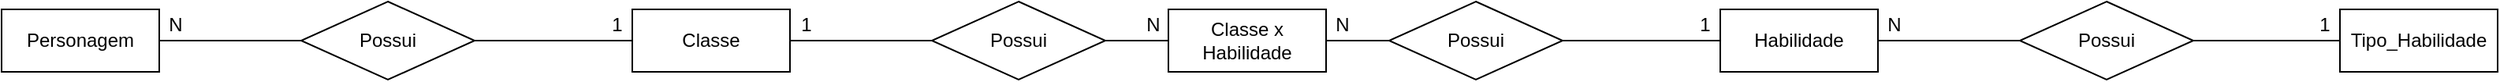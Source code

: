 <mxfile version="14.9.5" type="device" pages="2"><diagram id="bnizf2WaQJo_WJiiMsxI" name="CONCEITUAL"><mxGraphModel dx="1106" dy="673" grid="1" gridSize="10" guides="1" tooltips="1" connect="1" arrows="1" fold="1" page="1" pageScale="1" pageWidth="827" pageHeight="1169" math="0" shadow="0"><root><mxCell id="0"/><mxCell id="1" parent="0"/><mxCell id="PCd-oHR8VzwMTUZ_i9Cb-1" value="Personagem" style="whiteSpace=wrap;html=1;align=center;" parent="1" vertex="1"><mxGeometry x="40" y="165" width="100" height="40" as="geometry"/></mxCell><mxCell id="PCd-oHR8VzwMTUZ_i9Cb-2" value="Classe" style="whiteSpace=wrap;html=1;align=center;" parent="1" vertex="1"><mxGeometry x="440" y="165" width="100" height="40" as="geometry"/></mxCell><mxCell id="PCd-oHR8VzwMTUZ_i9Cb-3" value="Habilidade" style="whiteSpace=wrap;html=1;align=center;" parent="1" vertex="1"><mxGeometry x="1130" y="165" width="100" height="40" as="geometry"/></mxCell><mxCell id="PCd-oHR8VzwMTUZ_i9Cb-4" value="Tipo_Habilidade" style="whiteSpace=wrap;html=1;align=center;" parent="1" vertex="1"><mxGeometry x="1523" y="165" width="100" height="40" as="geometry"/></mxCell><mxCell id="IHk7fAK-voAjgRVRFuSs-7" value="" style="edgeStyle=orthogonalEdgeStyle;rounded=0;orthogonalLoop=1;jettySize=auto;html=1;endArrow=none;endFill=0;" parent="1" source="IHk7fAK-voAjgRVRFuSs-6" edge="1"><mxGeometry relative="1" as="geometry"><mxPoint x="140" y="185" as="targetPoint"/></mxGeometry></mxCell><mxCell id="IHk7fAK-voAjgRVRFuSs-8" value="" style="edgeStyle=orthogonalEdgeStyle;rounded=0;orthogonalLoop=1;jettySize=auto;html=1;endArrow=none;endFill=0;" parent="1" source="IHk7fAK-voAjgRVRFuSs-6" target="PCd-oHR8VzwMTUZ_i9Cb-2" edge="1"><mxGeometry relative="1" as="geometry"/></mxCell><mxCell id="IHk7fAK-voAjgRVRFuSs-6" value="Possui" style="shape=rhombus;perimeter=rhombusPerimeter;whiteSpace=wrap;html=1;align=center;" parent="1" vertex="1"><mxGeometry x="230" y="160" width="110" height="50" as="geometry"/></mxCell><mxCell id="IHk7fAK-voAjgRVRFuSs-9" value="N" style="text;html=1;align=center;verticalAlign=middle;resizable=0;points=[];autosize=1;strokeColor=none;" parent="1" vertex="1"><mxGeometry x="140" y="165" width="20" height="20" as="geometry"/></mxCell><mxCell id="IHk7fAK-voAjgRVRFuSs-11" value="1" style="text;html=1;align=center;verticalAlign=middle;resizable=0;points=[];autosize=1;strokeColor=none;" parent="1" vertex="1"><mxGeometry x="420" y="165" width="20" height="20" as="geometry"/></mxCell><mxCell id="IHk7fAK-voAjgRVRFuSs-12" value="" style="edgeStyle=orthogonalEdgeStyle;rounded=0;orthogonalLoop=1;jettySize=auto;html=1;endArrow=none;endFill=0;" parent="1" source="IHk7fAK-voAjgRVRFuSs-13" edge="1"><mxGeometry relative="1" as="geometry"><mxPoint x="540" y="185" as="targetPoint"/></mxGeometry></mxCell><mxCell id="IHk7fAK-voAjgRVRFuSs-14" value="" style="edgeStyle=orthogonalEdgeStyle;rounded=0;orthogonalLoop=1;jettySize=auto;html=1;endArrow=none;endFill=0;" parent="1" source="IHk7fAK-voAjgRVRFuSs-13" target="PCd-oHR8VzwMTUZ_i9Cb-3" edge="1"><mxGeometry relative="1" as="geometry"/></mxCell><mxCell id="IHk7fAK-voAjgRVRFuSs-13" value="Possui" style="shape=rhombus;perimeter=rhombusPerimeter;whiteSpace=wrap;html=1;align=center;" parent="1" vertex="1"><mxGeometry x="630" y="160" width="110" height="50" as="geometry"/></mxCell><mxCell id="IHk7fAK-voAjgRVRFuSs-17" value="" style="edgeStyle=orthogonalEdgeStyle;rounded=0;orthogonalLoop=1;jettySize=auto;html=1;endArrow=none;endFill=0;" parent="1" source="IHk7fAK-voAjgRVRFuSs-18" edge="1"><mxGeometry relative="1" as="geometry"><mxPoint x="1230" y="185" as="targetPoint"/></mxGeometry></mxCell><mxCell id="IHk7fAK-voAjgRVRFuSs-23" value="" style="edgeStyle=orthogonalEdgeStyle;rounded=0;orthogonalLoop=1;jettySize=auto;html=1;endArrow=none;endFill=0;" parent="1" source="IHk7fAK-voAjgRVRFuSs-18" target="PCd-oHR8VzwMTUZ_i9Cb-4" edge="1"><mxGeometry relative="1" as="geometry"><mxPoint x="1513" y="185" as="targetPoint"/></mxGeometry></mxCell><mxCell id="IHk7fAK-voAjgRVRFuSs-18" value="Possui" style="shape=rhombus;perimeter=rhombusPerimeter;whiteSpace=wrap;html=1;align=center;" parent="1" vertex="1"><mxGeometry x="1320" y="160" width="110" height="50" as="geometry"/></mxCell><mxCell id="IHk7fAK-voAjgRVRFuSs-21" value="N" style="text;html=1;align=center;verticalAlign=middle;resizable=0;points=[];autosize=1;strokeColor=none;" parent="1" vertex="1"><mxGeometry x="1230" y="165" width="20" height="20" as="geometry"/></mxCell><mxCell id="IHk7fAK-voAjgRVRFuSs-24" value="1" style="text;html=1;align=center;verticalAlign=middle;resizable=0;points=[];autosize=1;strokeColor=none;" parent="1" vertex="1"><mxGeometry x="1503" y="165" width="20" height="20" as="geometry"/></mxCell><mxCell id="bn0JB2Ntv6_ibICp1A11-1" value="Possui" style="shape=rhombus;perimeter=rhombusPerimeter;whiteSpace=wrap;html=1;align=center;" parent="1" vertex="1"><mxGeometry x="920" y="160" width="110" height="50" as="geometry"/></mxCell><mxCell id="bn0JB2Ntv6_ibICp1A11-2" value="Classe x Habilidade" style="whiteSpace=wrap;html=1;align=center;" parent="1" vertex="1"><mxGeometry x="780" y="165" width="100" height="40" as="geometry"/></mxCell><mxCell id="bn0JB2Ntv6_ibICp1A11-3" value="1" style="text;html=1;align=center;verticalAlign=middle;resizable=0;points=[];autosize=1;strokeColor=none;" parent="1" vertex="1"><mxGeometry x="540" y="165" width="20" height="20" as="geometry"/></mxCell><mxCell id="bn0JB2Ntv6_ibICp1A11-4" value="1" style="text;html=1;align=center;verticalAlign=middle;resizable=0;points=[];autosize=1;strokeColor=none;" parent="1" vertex="1"><mxGeometry x="1110" y="165" width="20" height="20" as="geometry"/></mxCell><mxCell id="bn0JB2Ntv6_ibICp1A11-5" value="N" style="text;html=1;align=center;verticalAlign=middle;resizable=0;points=[];autosize=1;strokeColor=none;" parent="1" vertex="1"><mxGeometry x="760" y="165" width="20" height="20" as="geometry"/></mxCell><mxCell id="bn0JB2Ntv6_ibICp1A11-6" value="N" style="text;html=1;align=center;verticalAlign=middle;resizable=0;points=[];autosize=1;strokeColor=none;" parent="1" vertex="1"><mxGeometry x="880" y="165" width="20" height="20" as="geometry"/></mxCell></root></mxGraphModel></diagram><diagram id="2Dqa1xBraKQ7lT4k1UqH" name="LÓGICO"><mxGraphModel dx="1106" dy="673" grid="1" gridSize="10" guides="1" tooltips="1" connect="1" arrows="1" fold="1" page="1" pageScale="1" pageWidth="827" pageHeight="1169" math="0" shadow="0"><root><mxCell id="JHY93az6OUai-_aP1GAd-0"/><mxCell id="JHY93az6OUai-_aP1GAd-1" parent="JHY93az6OUai-_aP1GAd-0"/><mxCell id="z1HSpe6j-21e2at2jCZD-0" value="Personagem" style="shape=table;startSize=30;container=1;collapsible=1;childLayout=tableLayout;fixedRows=1;rowLines=0;fontStyle=1;align=center;resizeLast=1;" parent="JHY93az6OUai-_aP1GAd-1" vertex="1"><mxGeometry x="90" y="120" width="180" height="250" as="geometry"/></mxCell><mxCell id="z1HSpe6j-21e2at2jCZD-1" value="" style="shape=partialRectangle;collapsible=0;dropTarget=0;pointerEvents=0;fillColor=none;top=0;left=0;bottom=1;right=0;points=[[0,0.5],[1,0.5]];portConstraint=eastwest;" parent="z1HSpe6j-21e2at2jCZD-0" vertex="1"><mxGeometry y="30" width="180" height="30" as="geometry"/></mxCell><mxCell id="z1HSpe6j-21e2at2jCZD-2" value="PK" style="shape=partialRectangle;connectable=0;fillColor=none;top=0;left=0;bottom=0;right=0;fontStyle=1;overflow=hidden;" parent="z1HSpe6j-21e2at2jCZD-1" vertex="1"><mxGeometry width="30" height="30" as="geometry"/></mxCell><mxCell id="z1HSpe6j-21e2at2jCZD-3" value="IdPersonagem" style="shape=partialRectangle;connectable=0;fillColor=none;top=0;left=0;bottom=0;right=0;align=left;spacingLeft=6;fontStyle=5;overflow=hidden;" parent="z1HSpe6j-21e2at2jCZD-1" vertex="1"><mxGeometry x="30" width="150" height="30" as="geometry"/></mxCell><mxCell id="WugROWnbiJYlKmLAMkWP-9" value="" style="shape=partialRectangle;collapsible=0;dropTarget=0;pointerEvents=0;fillColor=none;top=0;left=0;bottom=1;right=0;points=[[0,0.5],[1,0.5]];portConstraint=eastwest;" parent="z1HSpe6j-21e2at2jCZD-0" vertex="1"><mxGeometry y="60" width="180" height="30" as="geometry"/></mxCell><mxCell id="WugROWnbiJYlKmLAMkWP-10" value="FK" style="shape=partialRectangle;connectable=0;fillColor=none;top=0;left=0;bottom=0;right=0;fontStyle=1;overflow=hidden;" parent="WugROWnbiJYlKmLAMkWP-9" vertex="1"><mxGeometry width="30" height="30" as="geometry"/></mxCell><mxCell id="WugROWnbiJYlKmLAMkWP-11" value="IdClasse" style="shape=partialRectangle;connectable=0;fillColor=none;top=0;left=0;bottom=0;right=0;align=left;spacingLeft=6;fontStyle=5;overflow=hidden;" parent="WugROWnbiJYlKmLAMkWP-9" vertex="1"><mxGeometry x="30" width="150" height="30" as="geometry"/></mxCell><mxCell id="z1HSpe6j-21e2at2jCZD-4" value="" style="shape=partialRectangle;collapsible=0;dropTarget=0;pointerEvents=0;fillColor=none;top=0;left=0;bottom=0;right=0;points=[[0,0.5],[1,0.5]];portConstraint=eastwest;" parent="z1HSpe6j-21e2at2jCZD-0" vertex="1"><mxGeometry y="90" width="180" height="30" as="geometry"/></mxCell><mxCell id="z1HSpe6j-21e2at2jCZD-5" value="" style="shape=partialRectangle;connectable=0;fillColor=none;top=0;left=0;bottom=0;right=0;editable=1;overflow=hidden;" parent="z1HSpe6j-21e2at2jCZD-4" vertex="1"><mxGeometry width="30" height="30" as="geometry"/></mxCell><mxCell id="z1HSpe6j-21e2at2jCZD-6" value="NomePersonagem" style="shape=partialRectangle;connectable=0;fillColor=none;top=0;left=0;bottom=0;right=0;align=left;spacingLeft=6;overflow=hidden;" parent="z1HSpe6j-21e2at2jCZD-4" vertex="1"><mxGeometry x="30" width="150" height="30" as="geometry"/></mxCell><mxCell id="z1HSpe6j-21e2at2jCZD-7" value="" style="shape=partialRectangle;collapsible=0;dropTarget=0;pointerEvents=0;fillColor=none;top=0;left=0;bottom=0;right=0;points=[[0,0.5],[1,0.5]];portConstraint=eastwest;" parent="z1HSpe6j-21e2at2jCZD-0" vertex="1"><mxGeometry y="120" width="180" height="30" as="geometry"/></mxCell><mxCell id="z1HSpe6j-21e2at2jCZD-8" value="" style="shape=partialRectangle;connectable=0;fillColor=none;top=0;left=0;bottom=0;right=0;editable=1;overflow=hidden;" parent="z1HSpe6j-21e2at2jCZD-7" vertex="1"><mxGeometry width="30" height="30" as="geometry"/></mxCell><mxCell id="z1HSpe6j-21e2at2jCZD-9" value="CapacidadeMaxVida" style="shape=partialRectangle;connectable=0;fillColor=none;top=0;left=0;bottom=0;right=0;align=left;spacingLeft=6;overflow=hidden;" parent="z1HSpe6j-21e2at2jCZD-7" vertex="1"><mxGeometry x="30" width="150" height="30" as="geometry"/></mxCell><mxCell id="z1HSpe6j-21e2at2jCZD-10" value="" style="shape=partialRectangle;collapsible=0;dropTarget=0;pointerEvents=0;fillColor=none;top=0;left=0;bottom=0;right=0;points=[[0,0.5],[1,0.5]];portConstraint=eastwest;" parent="z1HSpe6j-21e2at2jCZD-0" vertex="1"><mxGeometry y="150" width="180" height="30" as="geometry"/></mxCell><mxCell id="z1HSpe6j-21e2at2jCZD-11" value="" style="shape=partialRectangle;connectable=0;fillColor=none;top=0;left=0;bottom=0;right=0;editable=1;overflow=hidden;" parent="z1HSpe6j-21e2at2jCZD-10" vertex="1"><mxGeometry width="30" height="30" as="geometry"/></mxCell><mxCell id="z1HSpe6j-21e2at2jCZD-12" value="CapacidadeMaxMana" style="shape=partialRectangle;connectable=0;fillColor=none;top=0;left=0;bottom=0;right=0;align=left;spacingLeft=6;overflow=hidden;" parent="z1HSpe6j-21e2at2jCZD-10" vertex="1"><mxGeometry x="30" width="150" height="30" as="geometry"/></mxCell><mxCell id="vEBDF9lPQcKCcGSyNjNs-13" value="" style="shape=partialRectangle;collapsible=0;dropTarget=0;pointerEvents=0;fillColor=none;top=0;left=0;bottom=0;right=0;points=[[0,0.5],[1,0.5]];portConstraint=eastwest;" parent="z1HSpe6j-21e2at2jCZD-0" vertex="1"><mxGeometry y="180" width="180" height="30" as="geometry"/></mxCell><mxCell id="vEBDF9lPQcKCcGSyNjNs-14" value="" style="shape=partialRectangle;connectable=0;fillColor=none;top=0;left=0;bottom=0;right=0;editable=1;overflow=hidden;" parent="vEBDF9lPQcKCcGSyNjNs-13" vertex="1"><mxGeometry width="30" height="30" as="geometry"/></mxCell><mxCell id="vEBDF9lPQcKCcGSyNjNs-15" value="DataAtualizacao" style="shape=partialRectangle;connectable=0;fillColor=none;top=0;left=0;bottom=0;right=0;align=left;spacingLeft=6;overflow=hidden;" parent="vEBDF9lPQcKCcGSyNjNs-13" vertex="1"><mxGeometry x="30" width="150" height="30" as="geometry"/></mxCell><mxCell id="vEBDF9lPQcKCcGSyNjNs-16" value="" style="shape=partialRectangle;collapsible=0;dropTarget=0;pointerEvents=0;fillColor=none;top=0;left=0;bottom=0;right=0;points=[[0,0.5],[1,0.5]];portConstraint=eastwest;" parent="z1HSpe6j-21e2at2jCZD-0" vertex="1"><mxGeometry y="210" width="180" height="30" as="geometry"/></mxCell><mxCell id="vEBDF9lPQcKCcGSyNjNs-17" value="" style="shape=partialRectangle;connectable=0;fillColor=none;top=0;left=0;bottom=0;right=0;editable=1;overflow=hidden;" parent="vEBDF9lPQcKCcGSyNjNs-16" vertex="1"><mxGeometry width="30" height="30" as="geometry"/></mxCell><mxCell id="vEBDF9lPQcKCcGSyNjNs-18" value="DataCriacao" style="shape=partialRectangle;connectable=0;fillColor=none;top=0;left=0;bottom=0;right=0;align=left;spacingLeft=6;overflow=hidden;" parent="vEBDF9lPQcKCcGSyNjNs-16" vertex="1"><mxGeometry x="30" width="150" height="30" as="geometry"/></mxCell><mxCell id="vEBDF9lPQcKCcGSyNjNs-19" value="Habilidade" style="shape=table;startSize=30;container=1;collapsible=1;childLayout=tableLayout;fixedRows=1;rowLines=0;fontStyle=1;align=center;resizeLast=1;" parent="JHY93az6OUai-_aP1GAd-1" vertex="1"><mxGeometry x="380" y="310" width="180" height="130" as="geometry"/></mxCell><mxCell id="vEBDF9lPQcKCcGSyNjNs-20" value="" style="shape=partialRectangle;collapsible=0;dropTarget=0;pointerEvents=0;fillColor=none;top=0;left=0;bottom=0;right=0;points=[[0,0.5],[1,0.5]];portConstraint=eastwest;" parent="vEBDF9lPQcKCcGSyNjNs-19" vertex="1"><mxGeometry y="30" width="180" height="30" as="geometry"/></mxCell><mxCell id="vEBDF9lPQcKCcGSyNjNs-21" value="PK" style="shape=partialRectangle;connectable=0;fillColor=none;top=0;left=0;bottom=0;right=0;fontStyle=1;overflow=hidden;" parent="vEBDF9lPQcKCcGSyNjNs-20" vertex="1"><mxGeometry width="60" height="30" as="geometry"/></mxCell><mxCell id="vEBDF9lPQcKCcGSyNjNs-22" value="IdHabilidade" style="shape=partialRectangle;connectable=0;fillColor=none;top=0;left=0;bottom=0;right=0;align=left;spacingLeft=6;fontStyle=5;overflow=hidden;" parent="vEBDF9lPQcKCcGSyNjNs-20" vertex="1"><mxGeometry x="60" width="120" height="30" as="geometry"/></mxCell><mxCell id="vEBDF9lPQcKCcGSyNjNs-23" value="" style="shape=partialRectangle;collapsible=0;dropTarget=0;pointerEvents=0;fillColor=none;top=0;left=0;bottom=1;right=0;points=[[0,0.5],[1,0.5]];portConstraint=eastwest;" parent="vEBDF9lPQcKCcGSyNjNs-19" vertex="1"><mxGeometry y="60" width="180" height="30" as="geometry"/></mxCell><mxCell id="vEBDF9lPQcKCcGSyNjNs-24" value="FK" style="shape=partialRectangle;connectable=0;fillColor=none;top=0;left=0;bottom=0;right=0;fontStyle=1;overflow=hidden;" parent="vEBDF9lPQcKCcGSyNjNs-23" vertex="1"><mxGeometry width="60" height="30" as="geometry"/></mxCell><mxCell id="vEBDF9lPQcKCcGSyNjNs-25" value="IdClasse" style="shape=partialRectangle;connectable=0;fillColor=none;top=0;left=0;bottom=0;right=0;align=left;spacingLeft=6;fontStyle=5;overflow=hidden;" parent="vEBDF9lPQcKCcGSyNjNs-23" vertex="1"><mxGeometry x="60" width="120" height="30" as="geometry"/></mxCell><mxCell id="vEBDF9lPQcKCcGSyNjNs-26" value="" style="shape=partialRectangle;collapsible=0;dropTarget=0;pointerEvents=0;fillColor=none;top=0;left=0;bottom=0;right=0;points=[[0,0.5],[1,0.5]];portConstraint=eastwest;" parent="vEBDF9lPQcKCcGSyNjNs-19" vertex="1"><mxGeometry y="90" width="180" height="30" as="geometry"/></mxCell><mxCell id="vEBDF9lPQcKCcGSyNjNs-27" value="" style="shape=partialRectangle;connectable=0;fillColor=none;top=0;left=0;bottom=0;right=0;editable=1;overflow=hidden;" parent="vEBDF9lPQcKCcGSyNjNs-26" vertex="1"><mxGeometry width="60" height="30" as="geometry"/></mxCell><mxCell id="vEBDF9lPQcKCcGSyNjNs-28" value="NomeHabilidade" style="shape=partialRectangle;connectable=0;fillColor=none;top=0;left=0;bottom=0;right=0;align=left;spacingLeft=6;overflow=hidden;" parent="vEBDF9lPQcKCcGSyNjNs-26" vertex="1"><mxGeometry x="60" width="120" height="30" as="geometry"/></mxCell><mxCell id="vEBDF9lPQcKCcGSyNjNs-32" value="Tipos_Habilidade" style="shape=table;startSize=30;container=1;collapsible=1;childLayout=tableLayout;fixedRows=1;rowLines=0;fontStyle=1;align=center;resizeLast=1;" parent="JHY93az6OUai-_aP1GAd-1" vertex="1"><mxGeometry x="90" y="410" width="180" height="130" as="geometry"/></mxCell><mxCell id="vEBDF9lPQcKCcGSyNjNs-33" value="" style="shape=partialRectangle;collapsible=0;dropTarget=0;pointerEvents=0;fillColor=none;top=0;left=0;bottom=0;right=0;points=[[0,0.5],[1,0.5]];portConstraint=eastwest;" parent="vEBDF9lPQcKCcGSyNjNs-32" vertex="1"><mxGeometry y="30" width="180" height="30" as="geometry"/></mxCell><mxCell id="vEBDF9lPQcKCcGSyNjNs-34" value="PK" style="shape=partialRectangle;connectable=0;fillColor=none;top=0;left=0;bottom=0;right=0;fontStyle=1;overflow=hidden;" parent="vEBDF9lPQcKCcGSyNjNs-33" vertex="1"><mxGeometry width="60" height="30" as="geometry"/></mxCell><mxCell id="vEBDF9lPQcKCcGSyNjNs-35" value="IdTipos" style="shape=partialRectangle;connectable=0;fillColor=none;top=0;left=0;bottom=0;right=0;align=left;spacingLeft=6;fontStyle=5;overflow=hidden;" parent="vEBDF9lPQcKCcGSyNjNs-33" vertex="1"><mxGeometry x="60" width="120" height="30" as="geometry"/></mxCell><mxCell id="vEBDF9lPQcKCcGSyNjNs-36" value="" style="shape=partialRectangle;collapsible=0;dropTarget=0;pointerEvents=0;fillColor=none;top=0;left=0;bottom=1;right=0;points=[[0,0.5],[1,0.5]];portConstraint=eastwest;" parent="vEBDF9lPQcKCcGSyNjNs-32" vertex="1"><mxGeometry y="60" width="180" height="30" as="geometry"/></mxCell><mxCell id="vEBDF9lPQcKCcGSyNjNs-37" value="FK" style="shape=partialRectangle;connectable=0;fillColor=none;top=0;left=0;bottom=0;right=0;fontStyle=1;overflow=hidden;" parent="vEBDF9lPQcKCcGSyNjNs-36" vertex="1"><mxGeometry width="60" height="30" as="geometry"/></mxCell><mxCell id="vEBDF9lPQcKCcGSyNjNs-38" value="IdHabilidade" style="shape=partialRectangle;connectable=0;fillColor=none;top=0;left=0;bottom=0;right=0;align=left;spacingLeft=6;fontStyle=5;overflow=hidden;" parent="vEBDF9lPQcKCcGSyNjNs-36" vertex="1"><mxGeometry x="60" width="120" height="30" as="geometry"/></mxCell><mxCell id="vEBDF9lPQcKCcGSyNjNs-39" value="" style="shape=partialRectangle;collapsible=0;dropTarget=0;pointerEvents=0;fillColor=none;top=0;left=0;bottom=0;right=0;points=[[0,0.5],[1,0.5]];portConstraint=eastwest;" parent="vEBDF9lPQcKCcGSyNjNs-32" vertex="1"><mxGeometry y="90" width="180" height="30" as="geometry"/></mxCell><mxCell id="vEBDF9lPQcKCcGSyNjNs-40" value="" style="shape=partialRectangle;connectable=0;fillColor=none;top=0;left=0;bottom=0;right=0;editable=1;overflow=hidden;" parent="vEBDF9lPQcKCcGSyNjNs-39" vertex="1"><mxGeometry width="60" height="30" as="geometry"/></mxCell><mxCell id="vEBDF9lPQcKCcGSyNjNs-41" value="NomeTipo" style="shape=partialRectangle;connectable=0;fillColor=none;top=0;left=0;bottom=0;right=0;align=left;spacingLeft=6;overflow=hidden;" parent="vEBDF9lPQcKCcGSyNjNs-39" vertex="1"><mxGeometry x="60" width="120" height="30" as="geometry"/></mxCell><mxCell id="vEBDF9lPQcKCcGSyNjNs-42" value="" style="edgeStyle=entityRelationEdgeStyle;fontSize=12;html=1;endArrow=ERoneToMany;entryX=1;entryY=0.5;entryDx=0;entryDy=0;exitX=0;exitY=0.5;exitDx=0;exitDy=0;" parent="JHY93az6OUai-_aP1GAd-1" source="WugROWnbiJYlKmLAMkWP-13" target="WugROWnbiJYlKmLAMkWP-9" edge="1"><mxGeometry width="100" height="100" relative="1" as="geometry"><mxPoint x="380" y="165" as="sourcePoint"/><mxPoint x="450" y="190" as="targetPoint"/></mxGeometry></mxCell><mxCell id="Gllc7YeIN3FSboFxlpp1-0" value="" style="edgeStyle=entityRelationEdgeStyle;fontSize=12;html=1;endArrow=ERoneToMany;exitX=1;exitY=0.5;exitDx=0;exitDy=0;entryX=1;entryY=0.5;entryDx=0;entryDy=0;" parent="JHY93az6OUai-_aP1GAd-1" target="vEBDF9lPQcKCcGSyNjNs-23" edge="1"><mxGeometry width="100" height="100" relative="1" as="geometry"><mxPoint x="560" y="160" as="sourcePoint"/><mxPoint x="600" y="395" as="targetPoint"/></mxGeometry></mxCell><mxCell id="WugROWnbiJYlKmLAMkWP-12" value="Classe" style="shape=table;startSize=30;container=1;collapsible=1;childLayout=tableLayout;fixedRows=1;rowLines=0;fontStyle=1;align=center;resizeLast=1;" parent="JHY93az6OUai-_aP1GAd-1" vertex="1"><mxGeometry x="380" y="120" width="180" height="100" as="geometry"/></mxCell><mxCell id="WugROWnbiJYlKmLAMkWP-13" value="" style="shape=partialRectangle;collapsible=0;dropTarget=0;pointerEvents=0;fillColor=none;top=0;left=0;bottom=1;right=0;points=[[0,0.5],[1,0.5]];portConstraint=eastwest;" parent="WugROWnbiJYlKmLAMkWP-12" vertex="1"><mxGeometry y="30" width="180" height="30" as="geometry"/></mxCell><mxCell id="WugROWnbiJYlKmLAMkWP-14" value="PK" style="shape=partialRectangle;connectable=0;fillColor=none;top=0;left=0;bottom=0;right=0;fontStyle=1;overflow=hidden;" parent="WugROWnbiJYlKmLAMkWP-13" vertex="1"><mxGeometry width="30" height="30" as="geometry"/></mxCell><mxCell id="WugROWnbiJYlKmLAMkWP-15" value="IdClasse" style="shape=partialRectangle;connectable=0;fillColor=none;top=0;left=0;bottom=0;right=0;align=left;spacingLeft=6;fontStyle=5;overflow=hidden;" parent="WugROWnbiJYlKmLAMkWP-13" vertex="1"><mxGeometry x="30" width="150" height="30" as="geometry"/></mxCell><mxCell id="WugROWnbiJYlKmLAMkWP-16" value="" style="shape=partialRectangle;collapsible=0;dropTarget=0;pointerEvents=0;fillColor=none;top=0;left=0;bottom=0;right=0;points=[[0,0.5],[1,0.5]];portConstraint=eastwest;" parent="WugROWnbiJYlKmLAMkWP-12" vertex="1"><mxGeometry y="60" width="180" height="30" as="geometry"/></mxCell><mxCell id="WugROWnbiJYlKmLAMkWP-17" value="" style="shape=partialRectangle;connectable=0;fillColor=none;top=0;left=0;bottom=0;right=0;editable=1;overflow=hidden;" parent="WugROWnbiJYlKmLAMkWP-16" vertex="1"><mxGeometry width="30" height="30" as="geometry"/></mxCell><mxCell id="WugROWnbiJYlKmLAMkWP-18" value="NomeClasse" style="shape=partialRectangle;connectable=0;fillColor=none;top=0;left=0;bottom=0;right=0;align=left;spacingLeft=6;overflow=hidden;" parent="WugROWnbiJYlKmLAMkWP-16" vertex="1"><mxGeometry x="30" width="150" height="30" as="geometry"/></mxCell><mxCell id="DxEgczpki7_-AmmbV0Am-0" value="" style="edgeStyle=entityRelationEdgeStyle;fontSize=12;html=1;endArrow=ERoneToMany;entryX=0;entryY=0.5;entryDx=0;entryDy=0;exitX=1;exitY=0.5;exitDx=0;exitDy=0;" parent="JHY93az6OUai-_aP1GAd-1" source="vEBDF9lPQcKCcGSyNjNs-36" target="vEBDF9lPQcKCcGSyNjNs-20" edge="1"><mxGeometry width="100" height="100" relative="1" as="geometry"><mxPoint x="270" y="492" as="sourcePoint"/><mxPoint x="830" y="430" as="targetPoint"/></mxGeometry></mxCell></root></mxGraphModel></diagram></mxfile>